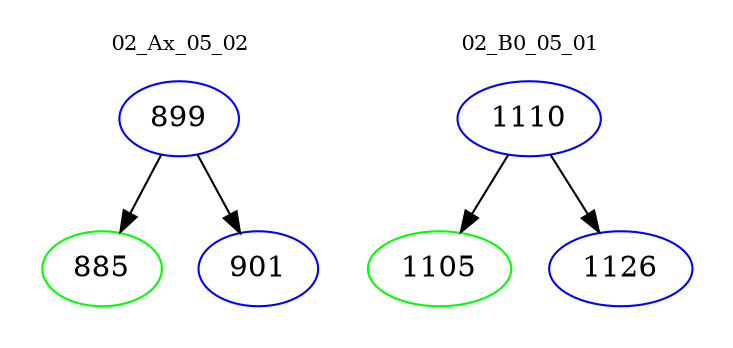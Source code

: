 digraph{
subgraph cluster_0 {
color = white
label = "02_Ax_05_02";
fontsize=10;
T0_899 [label="899", color="blue"]
T0_899 -> T0_885 [color="black"]
T0_885 [label="885", color="green"]
T0_899 -> T0_901 [color="black"]
T0_901 [label="901", color="blue"]
}
subgraph cluster_1 {
color = white
label = "02_B0_05_01";
fontsize=10;
T1_1110 [label="1110", color="blue"]
T1_1110 -> T1_1105 [color="black"]
T1_1105 [label="1105", color="green"]
T1_1110 -> T1_1126 [color="black"]
T1_1126 [label="1126", color="blue"]
}
}
